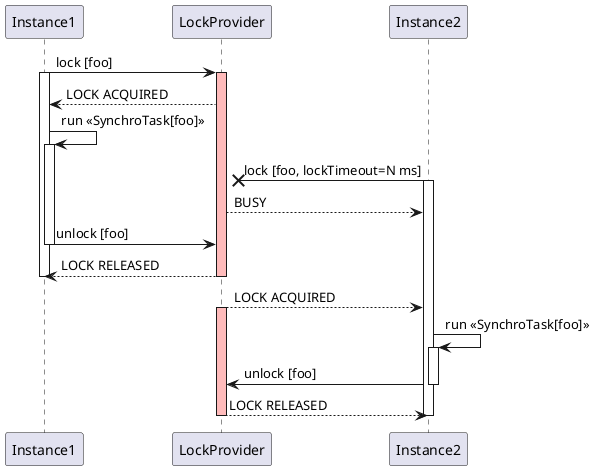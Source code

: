 @startuml

Instance1 -> LockProvider ++ #FFBBBB : lock [foo]
activate Instance1
LockProvider --> Instance1 : LOCK ACQUIRED
Instance1 -> Instance1 ++: run <<SynchroTask[foo]>>

Instance2 ->x LockProvider: lock [foo, lockTimeout=N ms]
activate Instance2
LockProvider --> Instance2 : BUSY

Instance1 -> LockProvider -- : unlock [foo]
LockProvider --> Instance1 -- : LOCK RELEASED
deactivate Instance1

LockProvider --> Instance2 : LOCK ACQUIRED
activate LockProvider #FFBBBB
Instance2 -> Instance2: run <<SynchroTask[foo]>>
activate Instance2
Instance2 -> LockProvider -- : unlock [foo]
LockProvider --> Instance2 -- : LOCK RELEASED
deactivate Instance2

@enduml